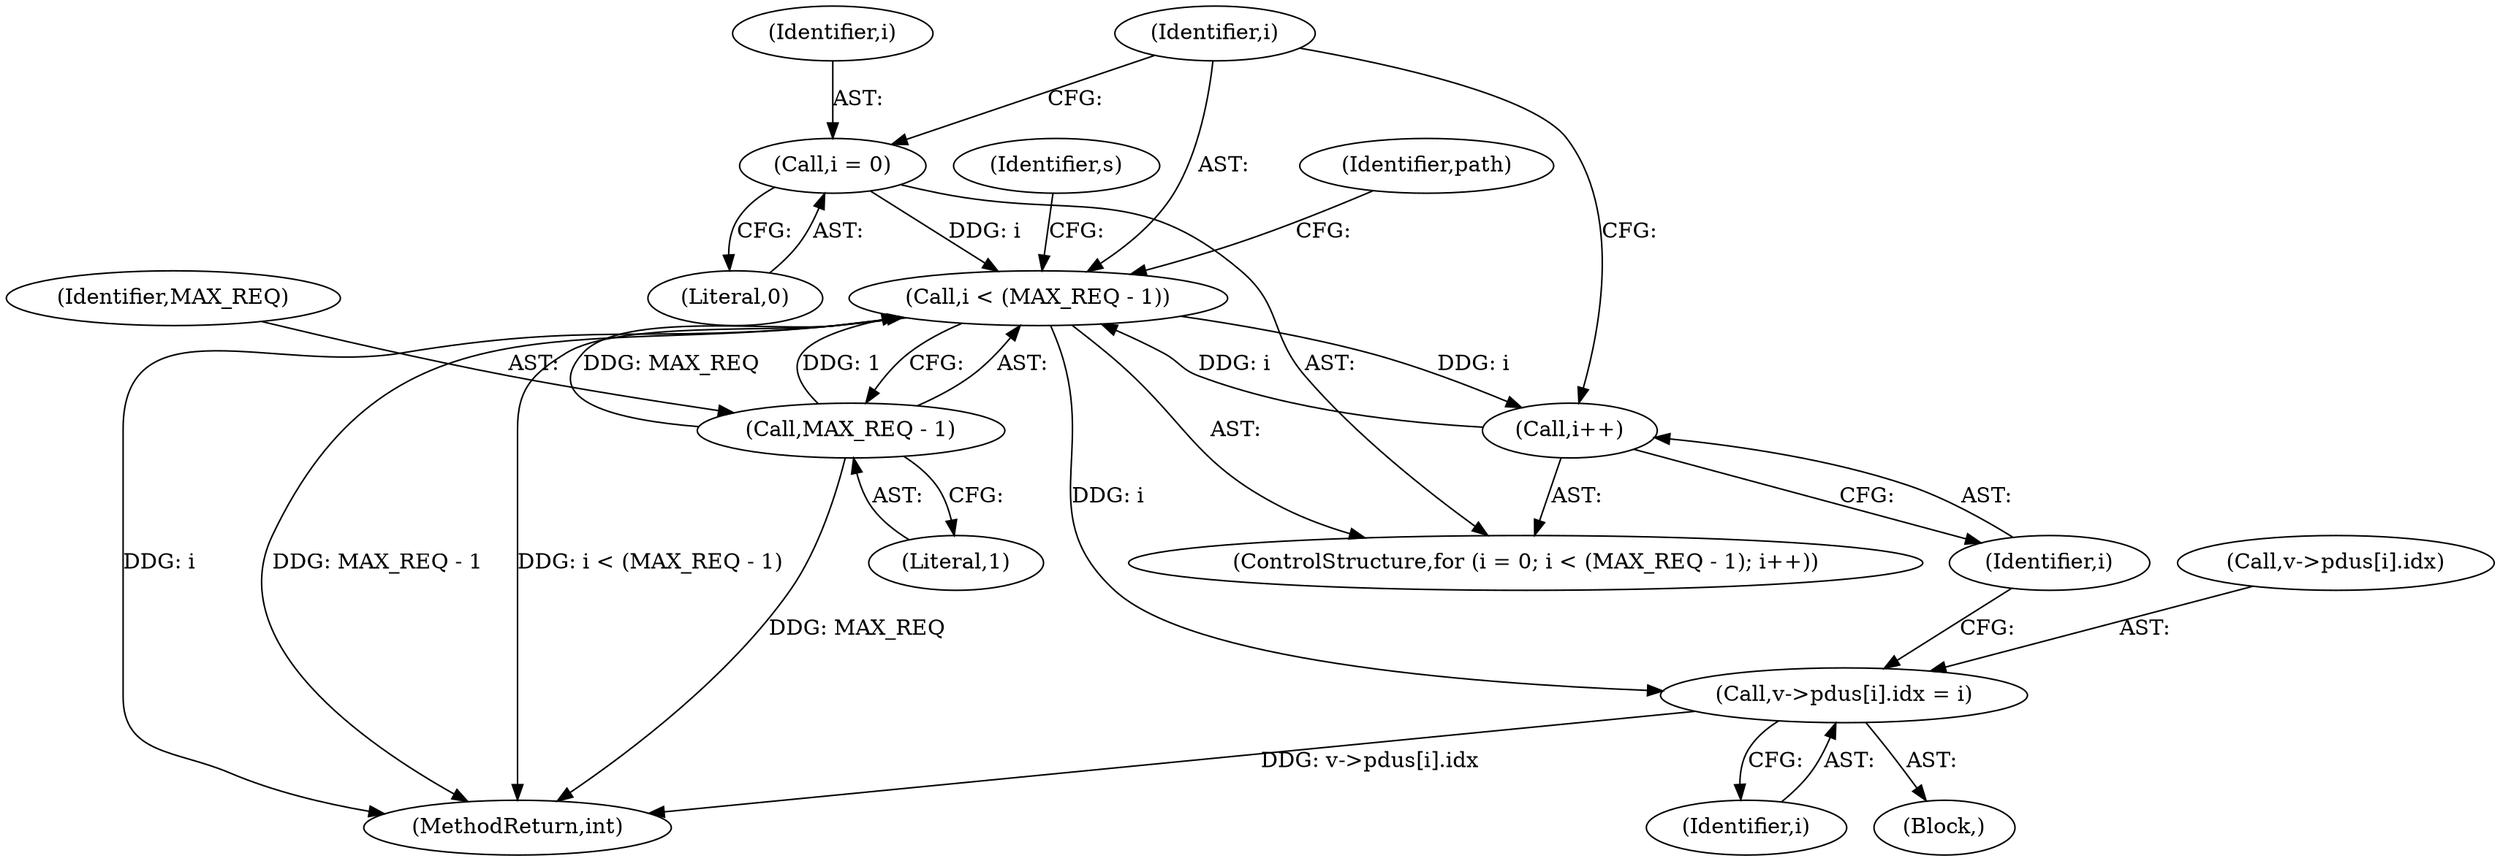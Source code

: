 digraph "0_qemu_4774718e5c194026ba5ee7a28d9be49be3080e42@array" {
"1000167" [label="(Call,v->pdus[i].idx = i)"];
"1000138" [label="(Call,i < (MAX_REQ - 1))"];
"1000143" [label="(Call,i++)"];
"1000135" [label="(Call,i = 0)"];
"1000140" [label="(Call,MAX_REQ - 1)"];
"1000139" [label="(Identifier,i)"];
"1000178" [label="(Identifier,path)"];
"1000134" [label="(ControlStructure,for (i = 0; i < (MAX_REQ - 1); i++))"];
"1000175" [label="(Identifier,i)"];
"1000141" [label="(Identifier,MAX_REQ)"];
"1000140" [label="(Call,MAX_REQ - 1)"];
"1000145" [label="(Block,)"];
"1000168" [label="(Call,v->pdus[i].idx)"];
"1000415" [label="(MethodReturn,int)"];
"1000135" [label="(Call,i = 0)"];
"1000137" [label="(Literal,0)"];
"1000142" [label="(Literal,1)"];
"1000136" [label="(Identifier,i)"];
"1000138" [label="(Call,i < (MAX_REQ - 1))"];
"1000149" [label="(Identifier,s)"];
"1000143" [label="(Call,i++)"];
"1000144" [label="(Identifier,i)"];
"1000167" [label="(Call,v->pdus[i].idx = i)"];
"1000167" -> "1000145"  [label="AST: "];
"1000167" -> "1000175"  [label="CFG: "];
"1000168" -> "1000167"  [label="AST: "];
"1000175" -> "1000167"  [label="AST: "];
"1000144" -> "1000167"  [label="CFG: "];
"1000167" -> "1000415"  [label="DDG: v->pdus[i].idx"];
"1000138" -> "1000167"  [label="DDG: i"];
"1000138" -> "1000134"  [label="AST: "];
"1000138" -> "1000140"  [label="CFG: "];
"1000139" -> "1000138"  [label="AST: "];
"1000140" -> "1000138"  [label="AST: "];
"1000149" -> "1000138"  [label="CFG: "];
"1000178" -> "1000138"  [label="CFG: "];
"1000138" -> "1000415"  [label="DDG: i"];
"1000138" -> "1000415"  [label="DDG: MAX_REQ - 1"];
"1000138" -> "1000415"  [label="DDG: i < (MAX_REQ - 1)"];
"1000143" -> "1000138"  [label="DDG: i"];
"1000135" -> "1000138"  [label="DDG: i"];
"1000140" -> "1000138"  [label="DDG: MAX_REQ"];
"1000140" -> "1000138"  [label="DDG: 1"];
"1000138" -> "1000143"  [label="DDG: i"];
"1000143" -> "1000134"  [label="AST: "];
"1000143" -> "1000144"  [label="CFG: "];
"1000144" -> "1000143"  [label="AST: "];
"1000139" -> "1000143"  [label="CFG: "];
"1000135" -> "1000134"  [label="AST: "];
"1000135" -> "1000137"  [label="CFG: "];
"1000136" -> "1000135"  [label="AST: "];
"1000137" -> "1000135"  [label="AST: "];
"1000139" -> "1000135"  [label="CFG: "];
"1000140" -> "1000142"  [label="CFG: "];
"1000141" -> "1000140"  [label="AST: "];
"1000142" -> "1000140"  [label="AST: "];
"1000140" -> "1000415"  [label="DDG: MAX_REQ"];
}
